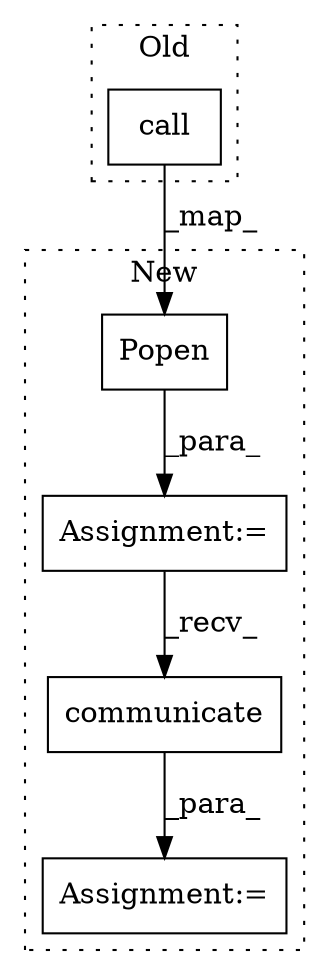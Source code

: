 digraph G {
subgraph cluster0 {
1 [label="call" a="32" s="2894,2944" l="5,1" shape="box"];
label = "Old";
style="dotted";
}
subgraph cluster1 {
2 [label="Popen" a="32" s="2966,3051" l="6,1" shape="box"];
3 [label="communicate" a="32" s="3100" l="13" shape="box"];
4 [label="Assignment:=" a="7" s="2954" l="1" shape="box"];
5 [label="Assignment:=" a="7" s="3094" l="2" shape="box"];
label = "New";
style="dotted";
}
1 -> 2 [label="_map_"];
2 -> 4 [label="_para_"];
3 -> 5 [label="_para_"];
4 -> 3 [label="_recv_"];
}